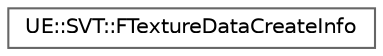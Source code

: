 digraph "Graphical Class Hierarchy"
{
 // INTERACTIVE_SVG=YES
 // LATEX_PDF_SIZE
  bgcolor="transparent";
  edge [fontname=Helvetica,fontsize=10,labelfontname=Helvetica,labelfontsize=10];
  node [fontname=Helvetica,fontsize=10,shape=box,height=0.2,width=0.4];
  rankdir="LR";
  Node0 [id="Node000000",label="UE::SVT::FTextureDataCreateInfo",height=0.2,width=0.4,color="grey40", fillcolor="white", style="filled",URL="$d4/d49/structUE_1_1SVT_1_1FTextureDataCreateInfo.html",tooltip=" "];
}
